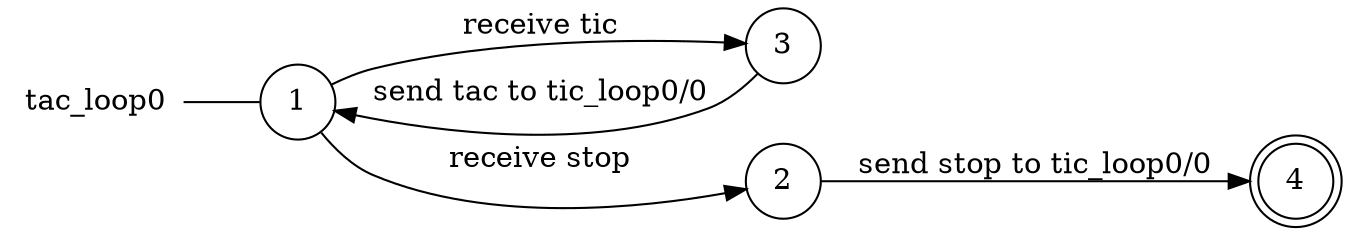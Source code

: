 digraph tac_loop0 {
	rankdir="LR";
	n_0 [label="tac_loop0", shape="plaintext"];
	n_1 [id="1", shape=circle, label="1"];
	n_0 -> n_1 [arrowhead=none];
	n_2 [id="2", shape=circle, label="3"];
	n_3 [id="4", shape=doublecircle, label="4"];
	n_4 [id="3", shape=circle, label="2"];

	n_1 -> n_2 [id="[$e|3]", label="receive tic"];
	n_4 -> n_3 [id="[$e|2]", label="send stop to tic_loop0/0"];
	n_2 -> n_1 [id="[$e|6]", label="send tac to tic_loop0/0"];
	n_1 -> n_4 [id="[$e|0]", label="receive stop"];
}
